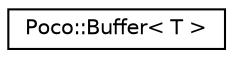 digraph "Graphical Class Hierarchy"
{
 // LATEX_PDF_SIZE
  edge [fontname="Helvetica",fontsize="10",labelfontname="Helvetica",labelfontsize="10"];
  node [fontname="Helvetica",fontsize="10",shape=record];
  rankdir="LR";
  Node0 [label="Poco::Buffer\< T \>",height=0.2,width=0.4,color="black", fillcolor="white", style="filled",URL="$classPoco_1_1Buffer.html",tooltip=" "];
}
